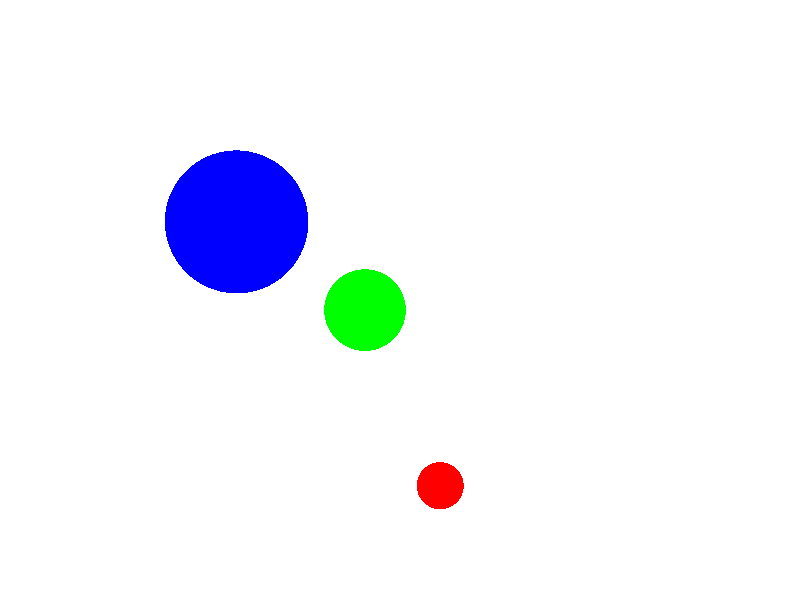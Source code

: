 #version 3.7;
#include "shapes.inc"
background {color rgb<1.000000,1.000000,1.000000>}
camera {
perspective
right x*image_width/image_height
location <3.962000, 4.827000, -5.270000>
look_at <0.500000, 0.500000, 0.500000>
angle 25.000000
sky <0.000000, 1.000000, 0.000000>
}
light_source { <3.962000, 4.827000, -5.270000> rgb<1.000000, 1.000000, 1.000000> shadowless}

global_settings { assumed_gamma 2.2 }
union {

#declare pointedge =
  texture { pigment { rgb <0.000000,0.000000,0.000000> } finish {ambient 0.600000 diffuse 0.600000 reflection 0.000000} }
#declare point1 =
  texture { pigment { rgbt <1.000000,0.000000,0.000000,0.000000> } finish {ambient 0.600000 diffuse 0.600000 reflection 0.000000} }
    sphere {<                 1,                 0,                 0>,
                             0.1
    texture { point1 }
  }
#declare point2 =
  texture { pigment { rgbt <0.000000,1.000000,0.000000,0.000000> } finish {ambient 0.600000 diffuse 0.600000 reflection 0.000000} }
    sphere {<                 0,                 1,                 0>,
                             0.2
    texture { point2 }
  }
#declare point3 =
  texture { pigment { rgbt <0.000000,0.000000,1.000000,0.000000> } finish {ambient 0.600000 diffuse 0.600000 reflection 0.000000} }
    sphere {<                 0,                 0,                 1>,
                             0.3
    texture { point3 }
  }
rotate<-90,  0,  0>
scale <  1,  1, -1>
}
